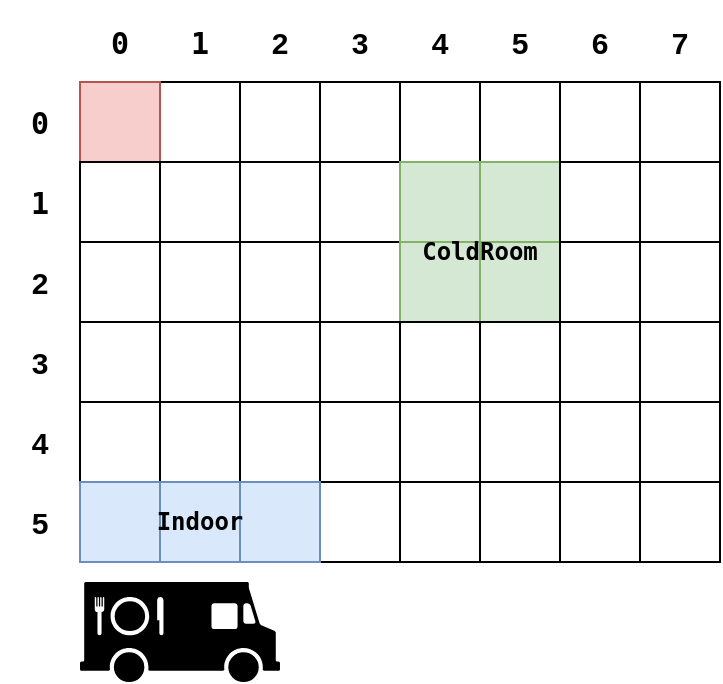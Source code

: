 <mxfile version="21.6.6" type="github">
  <diagram name="Page-1" id="XcAM8PGjLE5kWtJWkIka">
    <mxGraphModel dx="395" dy="648" grid="1" gridSize="10" guides="1" tooltips="1" connect="1" arrows="1" fold="1" page="1" pageScale="1" pageWidth="850" pageHeight="1100" background="none" math="0" shadow="0">
      <root>
        <mxCell id="0" />
        <mxCell id="1" parent="0" />
        <mxCell id="TmukQRCo_zgDMOWgsUDj-91" value="" style="group" vertex="1" connectable="0" parent="1">
          <mxGeometry x="80" y="400" width="360" height="280" as="geometry" />
        </mxCell>
        <mxCell id="TmukQRCo_zgDMOWgsUDj-3" value="" style="rounded=0;whiteSpace=wrap;html=1;container=0;" vertex="1" parent="TmukQRCo_zgDMOWgsUDj-91">
          <mxGeometry x="240" y="40" width="40" height="40" as="geometry" />
        </mxCell>
        <mxCell id="TmukQRCo_zgDMOWgsUDj-6" value="" style="rounded=0;whiteSpace=wrap;html=1;container=0;fillColor=#d5e8d4;strokeColor=#82b366;" vertex="1" parent="TmukQRCo_zgDMOWgsUDj-91">
          <mxGeometry x="240" y="80" width="40" height="40" as="geometry" />
        </mxCell>
        <mxCell id="TmukQRCo_zgDMOWgsUDj-7" value="" style="rounded=0;whiteSpace=wrap;html=1;container=0;fillColor=#d5e8d4;strokeColor=#82b366;" vertex="1" parent="TmukQRCo_zgDMOWgsUDj-91">
          <mxGeometry x="240" y="120" width="40" height="40" as="geometry" />
        </mxCell>
        <mxCell id="TmukQRCo_zgDMOWgsUDj-8" value="" style="rounded=0;whiteSpace=wrap;html=1;container=0;" vertex="1" parent="TmukQRCo_zgDMOWgsUDj-91">
          <mxGeometry x="240" y="160" width="40" height="40" as="geometry" />
        </mxCell>
        <mxCell id="TmukQRCo_zgDMOWgsUDj-9" value="" style="rounded=0;whiteSpace=wrap;html=1;container=0;" vertex="1" parent="TmukQRCo_zgDMOWgsUDj-91">
          <mxGeometry x="240" y="200" width="40" height="40" as="geometry" />
        </mxCell>
        <mxCell id="TmukQRCo_zgDMOWgsUDj-10" value="" style="rounded=0;whiteSpace=wrap;html=1;container=0;" vertex="1" parent="TmukQRCo_zgDMOWgsUDj-91">
          <mxGeometry x="280" y="40" width="40" height="40" as="geometry" />
        </mxCell>
        <mxCell id="TmukQRCo_zgDMOWgsUDj-11" value="" style="rounded=0;whiteSpace=wrap;html=1;container=0;" vertex="1" parent="TmukQRCo_zgDMOWgsUDj-91">
          <mxGeometry x="280" y="80" width="40" height="40" as="geometry" />
        </mxCell>
        <mxCell id="TmukQRCo_zgDMOWgsUDj-12" value="" style="rounded=0;whiteSpace=wrap;html=1;container=0;" vertex="1" parent="TmukQRCo_zgDMOWgsUDj-91">
          <mxGeometry x="280" y="120" width="40" height="40" as="geometry" />
        </mxCell>
        <mxCell id="TmukQRCo_zgDMOWgsUDj-13" value="" style="rounded=0;whiteSpace=wrap;html=1;container=0;" vertex="1" parent="TmukQRCo_zgDMOWgsUDj-91">
          <mxGeometry x="280" y="160" width="40" height="40" as="geometry" />
        </mxCell>
        <mxCell id="TmukQRCo_zgDMOWgsUDj-14" value="" style="rounded=0;whiteSpace=wrap;html=1;container=0;" vertex="1" parent="TmukQRCo_zgDMOWgsUDj-91">
          <mxGeometry x="280" y="200" width="40" height="40" as="geometry" />
        </mxCell>
        <mxCell id="TmukQRCo_zgDMOWgsUDj-22" value="" style="rounded=0;whiteSpace=wrap;html=1;container=0;" vertex="1" parent="TmukQRCo_zgDMOWgsUDj-91">
          <mxGeometry x="160" y="40" width="40" height="40" as="geometry" />
        </mxCell>
        <mxCell id="TmukQRCo_zgDMOWgsUDj-23" value="" style="rounded=0;whiteSpace=wrap;html=1;container=0;" vertex="1" parent="TmukQRCo_zgDMOWgsUDj-91">
          <mxGeometry x="160" y="80" width="40" height="40" as="geometry" />
        </mxCell>
        <mxCell id="TmukQRCo_zgDMOWgsUDj-24" value="" style="rounded=0;whiteSpace=wrap;html=1;container=0;" vertex="1" parent="TmukQRCo_zgDMOWgsUDj-91">
          <mxGeometry x="160" y="120" width="40" height="40" as="geometry" />
        </mxCell>
        <mxCell id="TmukQRCo_zgDMOWgsUDj-25" value="" style="rounded=0;whiteSpace=wrap;html=1;container=0;" vertex="1" parent="TmukQRCo_zgDMOWgsUDj-91">
          <mxGeometry x="160" y="160" width="40" height="40" as="geometry" />
        </mxCell>
        <mxCell id="TmukQRCo_zgDMOWgsUDj-26" value="" style="rounded=0;whiteSpace=wrap;html=1;container=0;" vertex="1" parent="TmukQRCo_zgDMOWgsUDj-91">
          <mxGeometry x="160" y="200" width="40" height="40" as="geometry" />
        </mxCell>
        <mxCell id="TmukQRCo_zgDMOWgsUDj-27" value="" style="rounded=0;whiteSpace=wrap;html=1;container=0;" vertex="1" parent="TmukQRCo_zgDMOWgsUDj-91">
          <mxGeometry x="200" y="40" width="40" height="40" as="geometry" />
        </mxCell>
        <mxCell id="TmukQRCo_zgDMOWgsUDj-28" value="" style="rounded=0;whiteSpace=wrap;html=1;container=0;fillColor=#d5e8d4;strokeColor=#82b366;" vertex="1" parent="TmukQRCo_zgDMOWgsUDj-91">
          <mxGeometry x="200" y="80" width="40" height="40" as="geometry" />
        </mxCell>
        <mxCell id="TmukQRCo_zgDMOWgsUDj-29" value="" style="rounded=0;whiteSpace=wrap;html=1;container=0;fillColor=#d5e8d4;strokeColor=#82b366;" vertex="1" parent="TmukQRCo_zgDMOWgsUDj-91">
          <mxGeometry x="200" y="120" width="40" height="40" as="geometry" />
        </mxCell>
        <mxCell id="TmukQRCo_zgDMOWgsUDj-30" value="" style="rounded=0;whiteSpace=wrap;html=1;container=0;" vertex="1" parent="TmukQRCo_zgDMOWgsUDj-91">
          <mxGeometry x="200" y="160" width="40" height="40" as="geometry" />
        </mxCell>
        <mxCell id="TmukQRCo_zgDMOWgsUDj-31" value="" style="rounded=0;whiteSpace=wrap;html=1;container=0;" vertex="1" parent="TmukQRCo_zgDMOWgsUDj-91">
          <mxGeometry x="200" y="200" width="40" height="40" as="geometry" />
        </mxCell>
        <mxCell id="TmukQRCo_zgDMOWgsUDj-32" value="" style="rounded=0;whiteSpace=wrap;html=1;container=0;" vertex="1" parent="TmukQRCo_zgDMOWgsUDj-91">
          <mxGeometry x="80" y="40" width="40" height="40" as="geometry" />
        </mxCell>
        <mxCell id="TmukQRCo_zgDMOWgsUDj-33" value="" style="rounded=0;whiteSpace=wrap;html=1;container=0;" vertex="1" parent="TmukQRCo_zgDMOWgsUDj-91">
          <mxGeometry x="80" y="80" width="40" height="40" as="geometry" />
        </mxCell>
        <mxCell id="TmukQRCo_zgDMOWgsUDj-34" value="" style="rounded=0;whiteSpace=wrap;html=1;container=0;" vertex="1" parent="TmukQRCo_zgDMOWgsUDj-91">
          <mxGeometry x="80" y="120" width="40" height="40" as="geometry" />
        </mxCell>
        <mxCell id="TmukQRCo_zgDMOWgsUDj-35" value="" style="rounded=0;whiteSpace=wrap;html=1;container=0;" vertex="1" parent="TmukQRCo_zgDMOWgsUDj-91">
          <mxGeometry x="80" y="160" width="40" height="40" as="geometry" />
        </mxCell>
        <mxCell id="TmukQRCo_zgDMOWgsUDj-36" value="" style="rounded=0;whiteSpace=wrap;html=1;container=0;" vertex="1" parent="TmukQRCo_zgDMOWgsUDj-91">
          <mxGeometry x="80" y="200" width="40" height="40" as="geometry" />
        </mxCell>
        <mxCell id="TmukQRCo_zgDMOWgsUDj-37" value="" style="rounded=0;whiteSpace=wrap;html=1;container=0;" vertex="1" parent="TmukQRCo_zgDMOWgsUDj-91">
          <mxGeometry x="120" y="40" width="40" height="40" as="geometry" />
        </mxCell>
        <mxCell id="TmukQRCo_zgDMOWgsUDj-38" value="" style="rounded=0;whiteSpace=wrap;html=1;container=0;" vertex="1" parent="TmukQRCo_zgDMOWgsUDj-91">
          <mxGeometry x="120" y="80" width="40" height="40" as="geometry" />
        </mxCell>
        <mxCell id="TmukQRCo_zgDMOWgsUDj-39" value="" style="rounded=0;whiteSpace=wrap;html=1;container=0;" vertex="1" parent="TmukQRCo_zgDMOWgsUDj-91">
          <mxGeometry x="120" y="120" width="40" height="40" as="geometry" />
        </mxCell>
        <mxCell id="TmukQRCo_zgDMOWgsUDj-40" value="" style="rounded=0;whiteSpace=wrap;html=1;container=0;" vertex="1" parent="TmukQRCo_zgDMOWgsUDj-91">
          <mxGeometry x="120" y="160" width="40" height="40" as="geometry" />
        </mxCell>
        <mxCell id="TmukQRCo_zgDMOWgsUDj-41" value="" style="rounded=0;whiteSpace=wrap;html=1;container=0;" vertex="1" parent="TmukQRCo_zgDMOWgsUDj-91">
          <mxGeometry x="120" y="200" width="40" height="40" as="geometry" />
        </mxCell>
        <mxCell id="TmukQRCo_zgDMOWgsUDj-52" value="" style="rounded=0;whiteSpace=wrap;html=1;container=0;fillColor=#f8cecc;strokeColor=#b85450;" vertex="1" parent="TmukQRCo_zgDMOWgsUDj-91">
          <mxGeometry x="40" y="40" width="40" height="40" as="geometry" />
        </mxCell>
        <mxCell id="TmukQRCo_zgDMOWgsUDj-53" value="" style="rounded=0;whiteSpace=wrap;html=1;container=0;" vertex="1" parent="TmukQRCo_zgDMOWgsUDj-91">
          <mxGeometry x="40" y="80" width="40" height="40" as="geometry" />
        </mxCell>
        <mxCell id="TmukQRCo_zgDMOWgsUDj-54" value="" style="rounded=0;whiteSpace=wrap;html=1;container=0;" vertex="1" parent="TmukQRCo_zgDMOWgsUDj-91">
          <mxGeometry x="40" y="120" width="40" height="40" as="geometry" />
        </mxCell>
        <mxCell id="TmukQRCo_zgDMOWgsUDj-55" value="" style="rounded=0;whiteSpace=wrap;html=1;container=0;" vertex="1" parent="TmukQRCo_zgDMOWgsUDj-91">
          <mxGeometry x="40" y="160" width="40" height="40" as="geometry" />
        </mxCell>
        <mxCell id="TmukQRCo_zgDMOWgsUDj-56" value="" style="rounded=0;whiteSpace=wrap;html=1;container=0;" vertex="1" parent="TmukQRCo_zgDMOWgsUDj-91">
          <mxGeometry x="40" y="200" width="40" height="40" as="geometry" />
        </mxCell>
        <mxCell id="TmukQRCo_zgDMOWgsUDj-57" value="&lt;pre&gt;&lt;b&gt;&lt;font style=&quot;font-size: 15px;&quot;&gt;1&lt;/font&gt;&lt;/b&gt;&lt;/pre&gt;" style="text;html=1;strokeColor=none;fillColor=none;align=center;verticalAlign=middle;whiteSpace=wrap;rounded=0;container=0;" vertex="1" parent="TmukQRCo_zgDMOWgsUDj-91">
          <mxGeometry x="80" width="40" height="40" as="geometry" />
        </mxCell>
        <mxCell id="TmukQRCo_zgDMOWgsUDj-58" value="&lt;b&gt;&lt;font style=&quot;font-size: 15px;&quot;&gt;2&lt;/font&gt;&lt;/b&gt;" style="text;html=1;strokeColor=none;fillColor=none;align=center;verticalAlign=middle;whiteSpace=wrap;rounded=0;container=0;" vertex="1" parent="TmukQRCo_zgDMOWgsUDj-91">
          <mxGeometry x="120" width="40" height="40" as="geometry" />
        </mxCell>
        <mxCell id="TmukQRCo_zgDMOWgsUDj-59" value="&lt;font size=&quot;1&quot;&gt;&lt;b style=&quot;font-size: 15px;&quot;&gt;3&lt;/b&gt;&lt;/font&gt;" style="text;html=1;strokeColor=none;fillColor=none;align=center;verticalAlign=middle;whiteSpace=wrap;rounded=0;container=0;" vertex="1" parent="TmukQRCo_zgDMOWgsUDj-91">
          <mxGeometry x="160" width="40" height="40" as="geometry" />
        </mxCell>
        <mxCell id="TmukQRCo_zgDMOWgsUDj-60" value="&lt;b style=&quot;font-size: 15px;&quot;&gt;4&lt;/b&gt;" style="text;html=1;strokeColor=none;fillColor=none;align=center;verticalAlign=middle;whiteSpace=wrap;rounded=0;container=0;" vertex="1" parent="TmukQRCo_zgDMOWgsUDj-91">
          <mxGeometry x="200" width="40" height="40" as="geometry" />
        </mxCell>
        <mxCell id="TmukQRCo_zgDMOWgsUDj-61" value="&lt;font size=&quot;1&quot;&gt;&lt;b style=&quot;font-size: 15px;&quot;&gt;5&lt;/b&gt;&lt;/font&gt;" style="text;html=1;strokeColor=none;fillColor=none;align=center;verticalAlign=middle;whiteSpace=wrap;rounded=0;container=0;" vertex="1" parent="TmukQRCo_zgDMOWgsUDj-91">
          <mxGeometry x="240" width="40" height="40" as="geometry" />
        </mxCell>
        <mxCell id="TmukQRCo_zgDMOWgsUDj-62" value="&lt;font size=&quot;1&quot;&gt;&lt;b style=&quot;font-size: 15px;&quot;&gt;6&lt;/b&gt;&lt;/font&gt;" style="text;html=1;strokeColor=none;fillColor=none;align=center;verticalAlign=middle;whiteSpace=wrap;rounded=0;container=0;" vertex="1" parent="TmukQRCo_zgDMOWgsUDj-91">
          <mxGeometry x="280" width="40" height="40" as="geometry" />
        </mxCell>
        <mxCell id="TmukQRCo_zgDMOWgsUDj-63" value="&lt;font size=&quot;1&quot;&gt;&lt;b style=&quot;font-size: 15px;&quot;&gt;7&lt;/b&gt;&lt;/font&gt;" style="text;html=1;strokeColor=none;fillColor=none;align=center;verticalAlign=middle;whiteSpace=wrap;rounded=0;container=0;" vertex="1" parent="TmukQRCo_zgDMOWgsUDj-91">
          <mxGeometry x="320" width="40" height="40" as="geometry" />
        </mxCell>
        <mxCell id="TmukQRCo_zgDMOWgsUDj-64" value="&lt;pre&gt;&lt;b&gt;&lt;font style=&quot;font-size: 15px;&quot;&gt;1&lt;/font&gt;&lt;/b&gt;&lt;/pre&gt;" style="text;html=1;strokeColor=none;fillColor=none;align=center;verticalAlign=middle;whiteSpace=wrap;rounded=0;container=0;" vertex="1" parent="TmukQRCo_zgDMOWgsUDj-91">
          <mxGeometry y="80" width="40" height="40" as="geometry" />
        </mxCell>
        <mxCell id="TmukQRCo_zgDMOWgsUDj-65" value="&lt;b&gt;&lt;font style=&quot;font-size: 15px;&quot;&gt;2&lt;/font&gt;&lt;/b&gt;" style="text;html=1;strokeColor=none;fillColor=none;align=center;verticalAlign=middle;whiteSpace=wrap;rounded=0;container=0;" vertex="1" parent="TmukQRCo_zgDMOWgsUDj-91">
          <mxGeometry y="120" width="40" height="40" as="geometry" />
        </mxCell>
        <mxCell id="TmukQRCo_zgDMOWgsUDj-66" value="&lt;font size=&quot;1&quot;&gt;&lt;b style=&quot;font-size: 15px;&quot;&gt;3&lt;/b&gt;&lt;/font&gt;" style="text;html=1;strokeColor=none;fillColor=none;align=center;verticalAlign=middle;whiteSpace=wrap;rounded=0;container=0;" vertex="1" parent="TmukQRCo_zgDMOWgsUDj-91">
          <mxGeometry y="160" width="40" height="40" as="geometry" />
        </mxCell>
        <mxCell id="TmukQRCo_zgDMOWgsUDj-67" value="&lt;b style=&quot;font-size: 15px;&quot;&gt;4&lt;/b&gt;" style="text;html=1;strokeColor=none;fillColor=none;align=center;verticalAlign=middle;whiteSpace=wrap;rounded=0;container=0;" vertex="1" parent="TmukQRCo_zgDMOWgsUDj-91">
          <mxGeometry y="200" width="40" height="40" as="geometry" />
        </mxCell>
        <mxCell id="TmukQRCo_zgDMOWgsUDj-69" value="&lt;font size=&quot;1&quot;&gt;&lt;b style=&quot;font-size: 15px;&quot;&gt;5&lt;/b&gt;&lt;/font&gt;" style="text;html=1;strokeColor=none;fillColor=none;align=center;verticalAlign=middle;whiteSpace=wrap;rounded=0;container=0;" vertex="1" parent="TmukQRCo_zgDMOWgsUDj-91">
          <mxGeometry y="240" width="40" height="40" as="geometry" />
        </mxCell>
        <mxCell id="TmukQRCo_zgDMOWgsUDj-73" value="" style="rounded=0;whiteSpace=wrap;html=1;container=0;" vertex="1" parent="TmukQRCo_zgDMOWgsUDj-91">
          <mxGeometry x="320" y="40" width="40" height="40" as="geometry" />
        </mxCell>
        <mxCell id="TmukQRCo_zgDMOWgsUDj-74" value="" style="rounded=0;whiteSpace=wrap;html=1;container=0;" vertex="1" parent="TmukQRCo_zgDMOWgsUDj-91">
          <mxGeometry x="320" y="80" width="40" height="40" as="geometry" />
        </mxCell>
        <mxCell id="TmukQRCo_zgDMOWgsUDj-75" value="" style="rounded=0;whiteSpace=wrap;html=1;container=0;" vertex="1" parent="TmukQRCo_zgDMOWgsUDj-91">
          <mxGeometry x="320" y="120" width="40" height="40" as="geometry" />
        </mxCell>
        <mxCell id="TmukQRCo_zgDMOWgsUDj-76" value="" style="rounded=0;whiteSpace=wrap;html=1;container=0;" vertex="1" parent="TmukQRCo_zgDMOWgsUDj-91">
          <mxGeometry x="320" y="160" width="40" height="40" as="geometry" />
        </mxCell>
        <mxCell id="TmukQRCo_zgDMOWgsUDj-77" value="" style="rounded=0;whiteSpace=wrap;html=1;container=0;" vertex="1" parent="TmukQRCo_zgDMOWgsUDj-91">
          <mxGeometry x="320" y="200" width="40" height="40" as="geometry" />
        </mxCell>
        <mxCell id="TmukQRCo_zgDMOWgsUDj-78" value="" style="rounded=0;whiteSpace=wrap;html=1;container=0;" vertex="1" parent="TmukQRCo_zgDMOWgsUDj-91">
          <mxGeometry x="240" y="240" width="40" height="40" as="geometry" />
        </mxCell>
        <mxCell id="TmukQRCo_zgDMOWgsUDj-79" value="" style="rounded=0;whiteSpace=wrap;html=1;container=0;" vertex="1" parent="TmukQRCo_zgDMOWgsUDj-91">
          <mxGeometry x="280" y="240" width="40" height="40" as="geometry" />
        </mxCell>
        <mxCell id="TmukQRCo_zgDMOWgsUDj-80" value="" style="rounded=0;whiteSpace=wrap;html=1;container=0;" vertex="1" parent="TmukQRCo_zgDMOWgsUDj-91">
          <mxGeometry x="160" y="240" width="40" height="40" as="geometry" />
        </mxCell>
        <mxCell id="TmukQRCo_zgDMOWgsUDj-81" value="" style="rounded=0;whiteSpace=wrap;html=1;container=0;" vertex="1" parent="TmukQRCo_zgDMOWgsUDj-91">
          <mxGeometry x="200" y="240" width="40" height="40" as="geometry" />
        </mxCell>
        <mxCell id="TmukQRCo_zgDMOWgsUDj-82" value="" style="rounded=0;whiteSpace=wrap;html=1;container=0;fillColor=#dae8fc;strokeColor=#6c8ebf;" vertex="1" parent="TmukQRCo_zgDMOWgsUDj-91">
          <mxGeometry x="80" y="240" width="40" height="40" as="geometry" />
        </mxCell>
        <mxCell id="TmukQRCo_zgDMOWgsUDj-83" value="" style="rounded=0;whiteSpace=wrap;html=1;container=0;fillColor=#dae8fc;strokeColor=#6c8ebf;" vertex="1" parent="TmukQRCo_zgDMOWgsUDj-91">
          <mxGeometry x="120" y="240" width="40" height="40" as="geometry" />
        </mxCell>
        <mxCell id="TmukQRCo_zgDMOWgsUDj-84" value="" style="rounded=0;whiteSpace=wrap;html=1;container=0;fillColor=#dae8fc;strokeColor=#6c8ebf;" vertex="1" parent="TmukQRCo_zgDMOWgsUDj-91">
          <mxGeometry x="40" y="240" width="40" height="40" as="geometry" />
        </mxCell>
        <mxCell id="TmukQRCo_zgDMOWgsUDj-85" value="" style="rounded=0;whiteSpace=wrap;html=1;container=0;" vertex="1" parent="TmukQRCo_zgDMOWgsUDj-91">
          <mxGeometry x="320" y="240" width="40" height="40" as="geometry" />
        </mxCell>
        <mxCell id="TmukQRCo_zgDMOWgsUDj-87" value="&lt;pre&gt;&lt;b&gt;&lt;font style=&quot;font-size: 15px;&quot;&gt;0&lt;/font&gt;&lt;/b&gt;&lt;/pre&gt;" style="text;html=1;strokeColor=none;fillColor=none;align=center;verticalAlign=middle;whiteSpace=wrap;rounded=0;container=0;" vertex="1" parent="TmukQRCo_zgDMOWgsUDj-91">
          <mxGeometry x="40" width="40" height="40" as="geometry" />
        </mxCell>
        <mxCell id="TmukQRCo_zgDMOWgsUDj-88" value="&lt;pre&gt;&lt;b&gt;&lt;font style=&quot;font-size: 15px;&quot;&gt;0&lt;/font&gt;&lt;/b&gt;&lt;/pre&gt;" style="text;html=1;strokeColor=none;fillColor=none;align=center;verticalAlign=middle;whiteSpace=wrap;rounded=0;container=0;" vertex="1" parent="TmukQRCo_zgDMOWgsUDj-91">
          <mxGeometry y="40" width="40" height="40" as="geometry" />
        </mxCell>
        <mxCell id="TmukQRCo_zgDMOWgsUDj-89" value="&lt;pre&gt;&lt;b&gt;ColdRoom&lt;/b&gt;&lt;/pre&gt;" style="text;html=1;strokeColor=none;fillColor=none;align=center;verticalAlign=middle;whiteSpace=wrap;rounded=0;" vertex="1" parent="TmukQRCo_zgDMOWgsUDj-91">
          <mxGeometry x="210" y="110" width="60" height="30" as="geometry" />
        </mxCell>
        <mxCell id="TmukQRCo_zgDMOWgsUDj-90" value="&lt;pre&gt;&lt;b&gt;Indoor&lt;/b&gt;&lt;/pre&gt;" style="text;html=1;strokeColor=none;fillColor=none;align=center;verticalAlign=middle;whiteSpace=wrap;rounded=0;" vertex="1" parent="TmukQRCo_zgDMOWgsUDj-91">
          <mxGeometry x="70" y="245" width="60" height="30" as="geometry" />
        </mxCell>
        <mxCell id="TmukQRCo_zgDMOWgsUDj-106" value="" style="shape=image;html=1;verticalAlign=top;verticalLabelPosition=bottom;labelBackgroundColor=#ffffff;imageAspect=0;aspect=fixed;image=https://cdn1.iconfinder.com/data/icons/unicons-line-vol-5/24/robot-128.png" vertex="1" parent="TmukQRCo_zgDMOWgsUDj-91">
          <mxGeometry x="45" y="45" width="30" height="30" as="geometry" />
        </mxCell>
        <mxCell id="TmukQRCo_zgDMOWgsUDj-105" value="" style="shape=mxgraph.signs.food.food_truck;html=1;pointerEvents=1;fillColor=#000000;strokeColor=none;verticalLabelPosition=bottom;verticalAlign=top;align=center;" vertex="1" parent="1">
          <mxGeometry x="120" y="690" width="100" height="50" as="geometry" />
        </mxCell>
        <mxCell id="TmukQRCo_zgDMOWgsUDj-107" value="" style="shape=image;html=1;verticalAlign=top;verticalLabelPosition=bottom;labelBackgroundColor=#ffffff;imageAspect=0;aspect=fixed;image=https://cdn3.iconfinder.com/data/icons/flat-actions-icons-9/512/Tick_Mark-128.png" vertex="1" parent="1">
          <mxGeometry x="80" y="680" width="40" height="40" as="geometry" />
        </mxCell>
      </root>
    </mxGraphModel>
  </diagram>
</mxfile>
